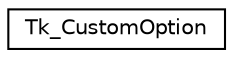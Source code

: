 digraph "Graphical Class Hierarchy"
{
  edge [fontname="Helvetica",fontsize="10",labelfontname="Helvetica",labelfontsize="10"];
  node [fontname="Helvetica",fontsize="10",shape=record];
  rankdir="LR";
  Node1 [label="Tk_CustomOption",height=0.2,width=0.4,color="black", fillcolor="white", style="filled",URL="$struct_tk___custom_option.html"];
}
